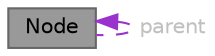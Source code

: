 digraph "Node"
{
 // LATEX_PDF_SIZE
  bgcolor="transparent";
  edge [fontname=Helvetica,fontsize=10,labelfontname=Helvetica,labelfontsize=10];
  node [fontname=Helvetica,fontsize=10,shape=box,height=0.2,width=0.4];
  Node1 [id="Node000001",label="Node",height=0.2,width=0.4,color="gray40", fillcolor="grey60", style="filled", fontcolor="black",tooltip="Class representing a node in the binomial heap."];
  Node1 -> Node1 [id="edge1_Node000001_Node000001",dir="back",color="darkorchid3",style="dashed",tooltip=" ",label=" parent",fontcolor="grey" ];
}

